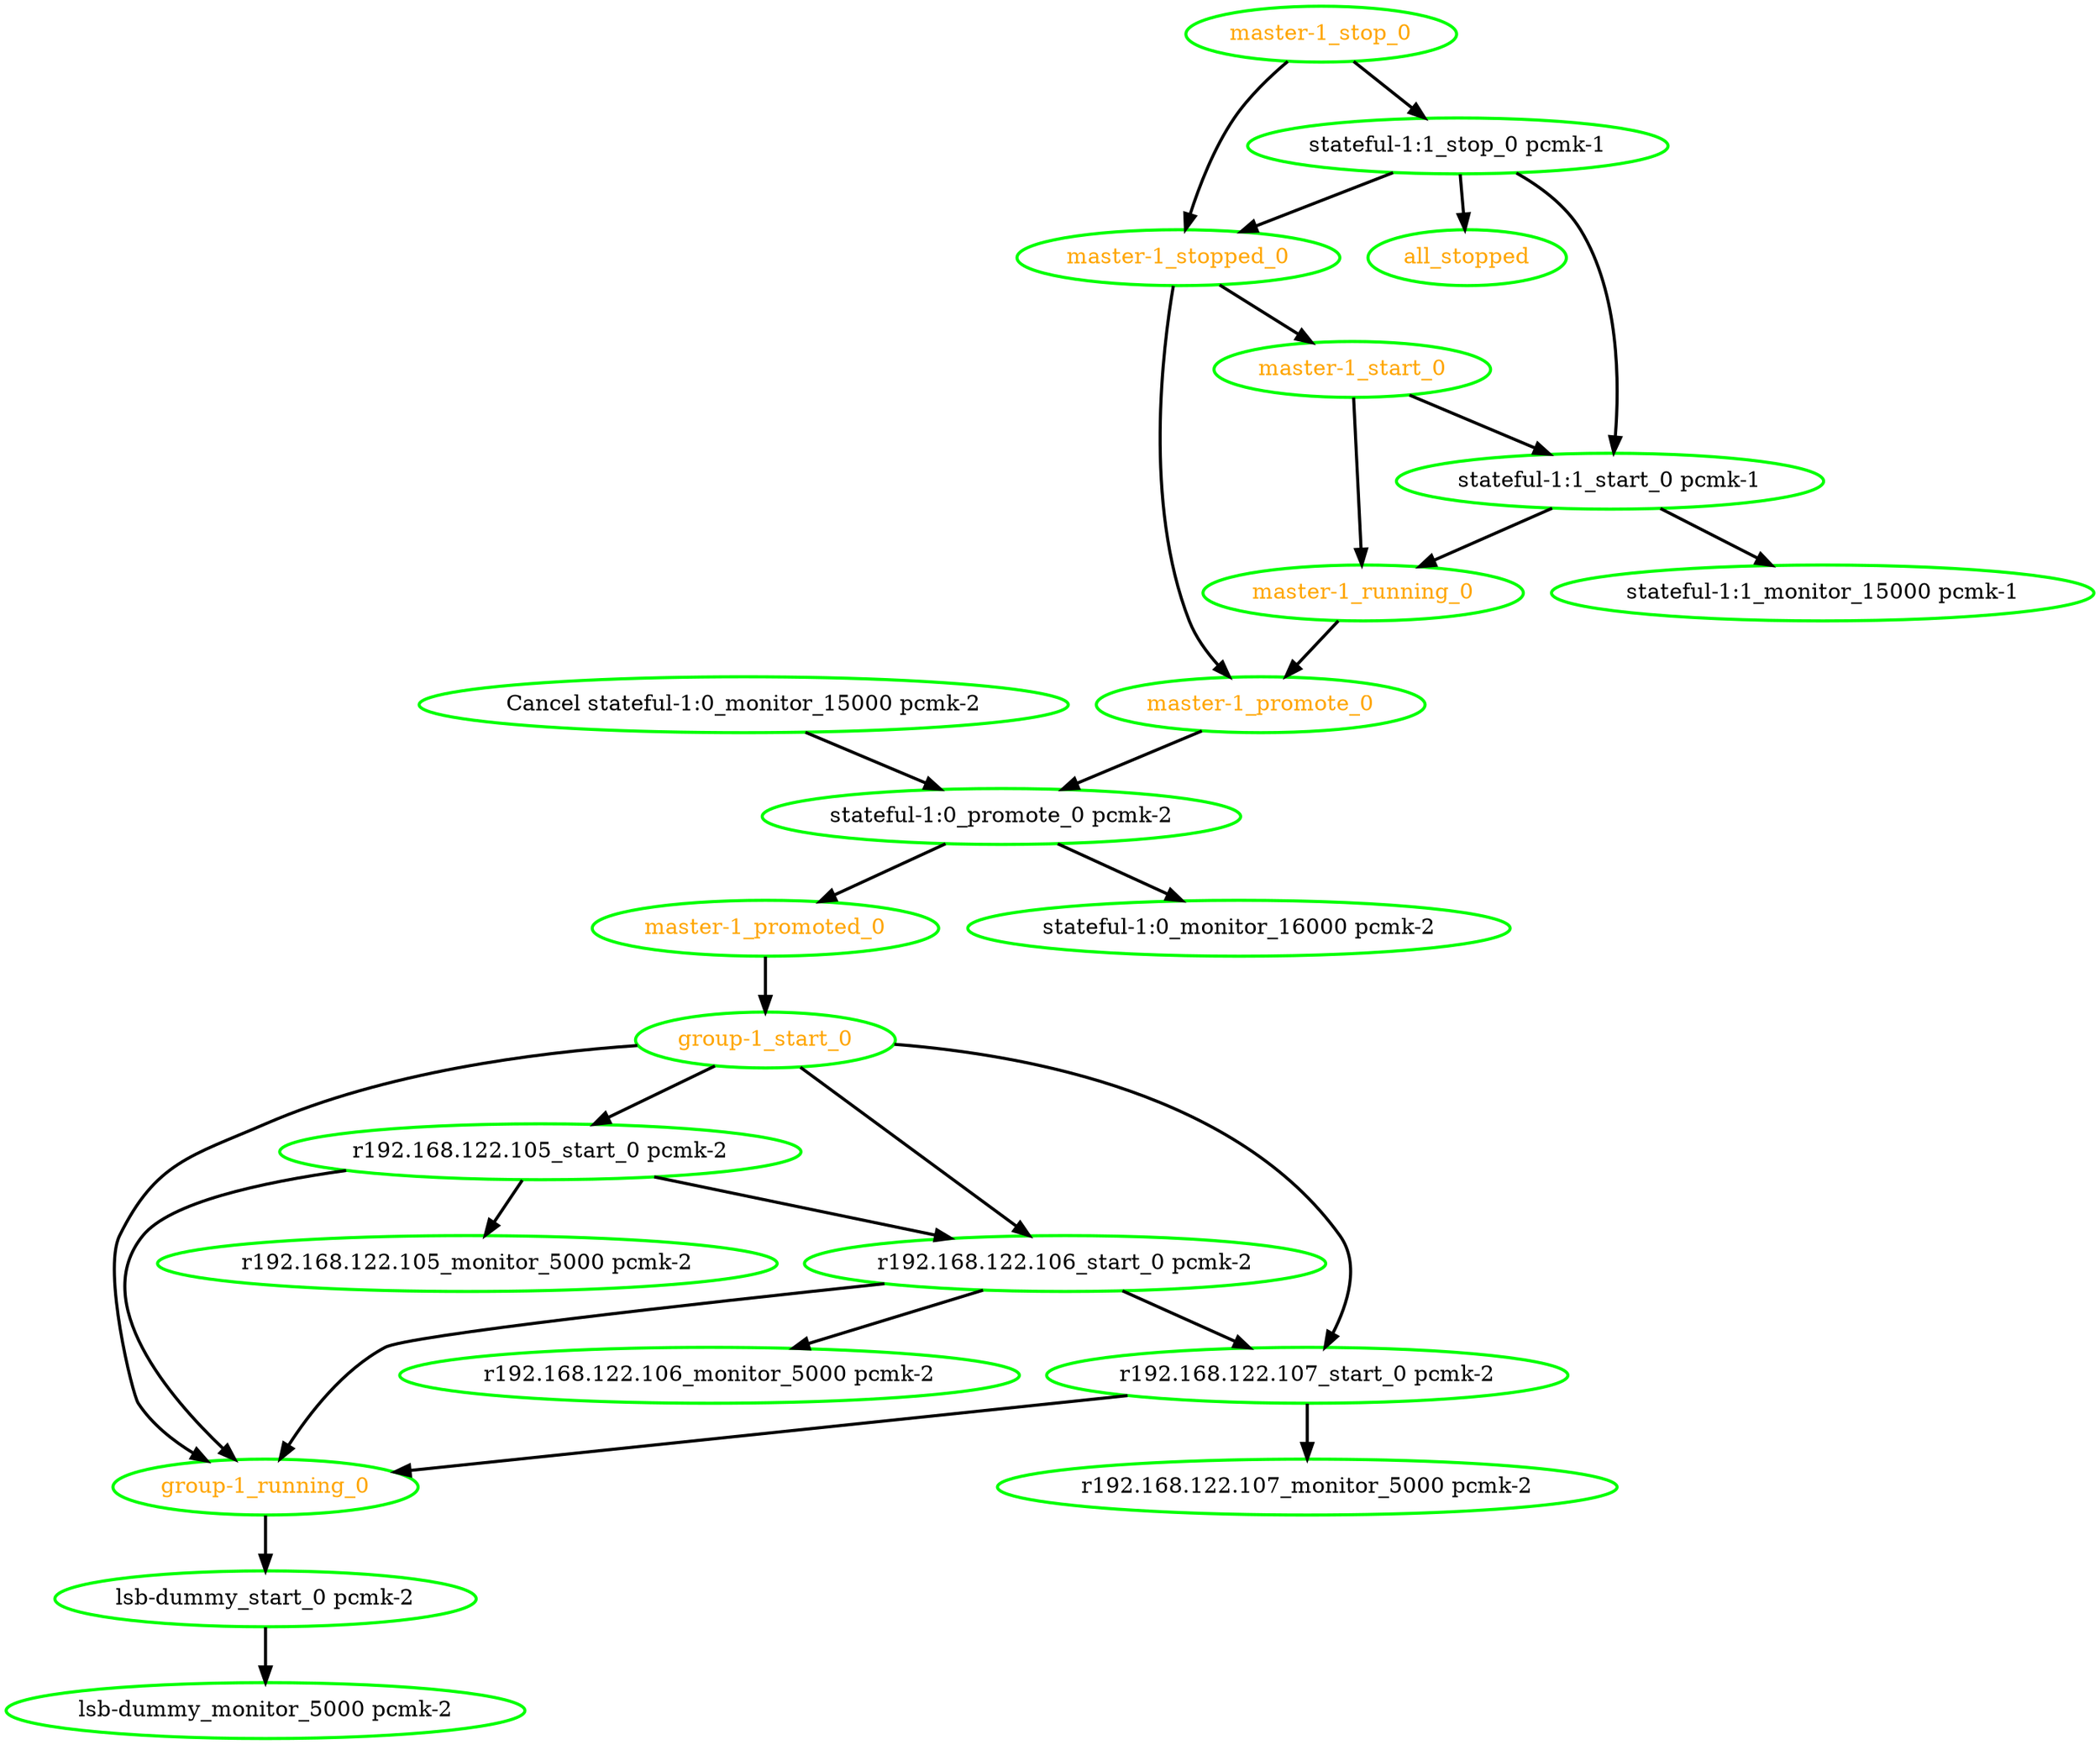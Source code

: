 digraph "g" {
"Cancel stateful-1:0_monitor_15000 pcmk-2" -> "stateful-1:0_promote_0 pcmk-2" [ style = bold]
"Cancel stateful-1:0_monitor_15000 pcmk-2" [ style=bold color="green" fontcolor="black"]
"all_stopped" [ style=bold color="green" fontcolor="orange"]
"group-1_running_0" -> "lsb-dummy_start_0 pcmk-2" [ style = bold]
"group-1_running_0" [ style=bold color="green" fontcolor="orange"]
"group-1_start_0" -> "group-1_running_0" [ style = bold]
"group-1_start_0" -> "r192.168.122.105_start_0 pcmk-2" [ style = bold]
"group-1_start_0" -> "r192.168.122.106_start_0 pcmk-2" [ style = bold]
"group-1_start_0" -> "r192.168.122.107_start_0 pcmk-2" [ style = bold]
"group-1_start_0" [ style=bold color="green" fontcolor="orange"]
"lsb-dummy_monitor_5000 pcmk-2" [ style=bold color="green" fontcolor="black"]
"lsb-dummy_start_0 pcmk-2" -> "lsb-dummy_monitor_5000 pcmk-2" [ style = bold]
"lsb-dummy_start_0 pcmk-2" [ style=bold color="green" fontcolor="black"]
"master-1_promote_0" -> "stateful-1:0_promote_0 pcmk-2" [ style = bold]
"master-1_promote_0" [ style=bold color="green" fontcolor="orange"]
"master-1_promoted_0" -> "group-1_start_0" [ style = bold]
"master-1_promoted_0" [ style=bold color="green" fontcolor="orange"]
"master-1_running_0" -> "master-1_promote_0" [ style = bold]
"master-1_running_0" [ style=bold color="green" fontcolor="orange"]
"master-1_start_0" -> "master-1_running_0" [ style = bold]
"master-1_start_0" -> "stateful-1:1_start_0 pcmk-1" [ style = bold]
"master-1_start_0" [ style=bold color="green" fontcolor="orange"]
"master-1_stop_0" -> "master-1_stopped_0" [ style = bold]
"master-1_stop_0" -> "stateful-1:1_stop_0 pcmk-1" [ style = bold]
"master-1_stop_0" [ style=bold color="green" fontcolor="orange"]
"master-1_stopped_0" -> "master-1_promote_0" [ style = bold]
"master-1_stopped_0" -> "master-1_start_0" [ style = bold]
"master-1_stopped_0" [ style=bold color="green" fontcolor="orange"]
"r192.168.122.105_monitor_5000 pcmk-2" [ style=bold color="green" fontcolor="black"]
"r192.168.122.105_start_0 pcmk-2" -> "group-1_running_0" [ style = bold]
"r192.168.122.105_start_0 pcmk-2" -> "r192.168.122.105_monitor_5000 pcmk-2" [ style = bold]
"r192.168.122.105_start_0 pcmk-2" -> "r192.168.122.106_start_0 pcmk-2" [ style = bold]
"r192.168.122.105_start_0 pcmk-2" [ style=bold color="green" fontcolor="black"]
"r192.168.122.106_monitor_5000 pcmk-2" [ style=bold color="green" fontcolor="black"]
"r192.168.122.106_start_0 pcmk-2" -> "group-1_running_0" [ style = bold]
"r192.168.122.106_start_0 pcmk-2" -> "r192.168.122.106_monitor_5000 pcmk-2" [ style = bold]
"r192.168.122.106_start_0 pcmk-2" -> "r192.168.122.107_start_0 pcmk-2" [ style = bold]
"r192.168.122.106_start_0 pcmk-2" [ style=bold color="green" fontcolor="black"]
"r192.168.122.107_monitor_5000 pcmk-2" [ style=bold color="green" fontcolor="black"]
"r192.168.122.107_start_0 pcmk-2" -> "group-1_running_0" [ style = bold]
"r192.168.122.107_start_0 pcmk-2" -> "r192.168.122.107_monitor_5000 pcmk-2" [ style = bold]
"r192.168.122.107_start_0 pcmk-2" [ style=bold color="green" fontcolor="black"]
"stateful-1:0_monitor_16000 pcmk-2" [ style=bold color="green" fontcolor="black"]
"stateful-1:0_promote_0 pcmk-2" -> "master-1_promoted_0" [ style = bold]
"stateful-1:0_promote_0 pcmk-2" -> "stateful-1:0_monitor_16000 pcmk-2" [ style = bold]
"stateful-1:0_promote_0 pcmk-2" [ style=bold color="green" fontcolor="black"]
"stateful-1:1_monitor_15000 pcmk-1" [ style=bold color="green" fontcolor="black"]
"stateful-1:1_start_0 pcmk-1" -> "master-1_running_0" [ style = bold]
"stateful-1:1_start_0 pcmk-1" -> "stateful-1:1_monitor_15000 pcmk-1" [ style = bold]
"stateful-1:1_start_0 pcmk-1" [ style=bold color="green" fontcolor="black"]
"stateful-1:1_stop_0 pcmk-1" -> "all_stopped" [ style = bold]
"stateful-1:1_stop_0 pcmk-1" -> "master-1_stopped_0" [ style = bold]
"stateful-1:1_stop_0 pcmk-1" -> "stateful-1:1_start_0 pcmk-1" [ style = bold]
"stateful-1:1_stop_0 pcmk-1" [ style=bold color="green" fontcolor="black"]
}
